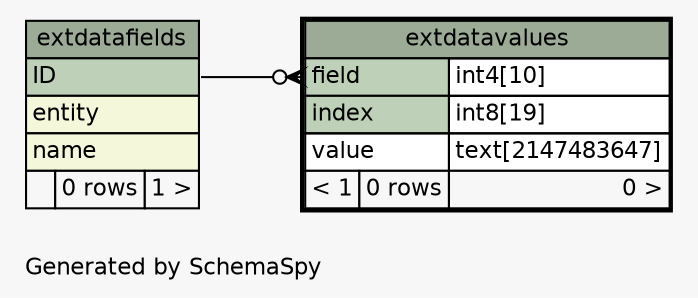 // dot 2.38.0 on Mac OS X 10.11.3
// SchemaSpy rev 590
digraph "oneDegreeRelationshipsDiagram" {
  graph [
    rankdir="RL"
    bgcolor="#f7f7f7"
    label="\nGenerated by SchemaSpy"
    labeljust="l"
    nodesep="0.18"
    ranksep="0.46"
    fontname="Helvetica"
    fontsize="11"
  ];
  node [
    fontname="Helvetica"
    fontsize="11"
    shape="plaintext"
  ];
  edge [
    arrowsize="0.8"
  ];
  "extdatavalues":"field":w -> "extdatafields":"ID":e [arrowhead=none dir=back arrowtail=crowodot];
  "extdatafields" [
    label=<
    <TABLE BORDER="0" CELLBORDER="1" CELLSPACING="0" BGCOLOR="#ffffff">
      <TR><TD COLSPAN="3" BGCOLOR="#9bab96" ALIGN="CENTER">extdatafields</TD></TR>
      <TR><TD PORT="ID" COLSPAN="3" BGCOLOR="#bed1b8" ALIGN="LEFT">ID</TD></TR>
      <TR><TD PORT="entity" COLSPAN="3" BGCOLOR="#f4f7da" ALIGN="LEFT">entity</TD></TR>
      <TR><TD PORT="name" COLSPAN="3" BGCOLOR="#f4f7da" ALIGN="LEFT">name</TD></TR>
      <TR><TD ALIGN="LEFT" BGCOLOR="#f7f7f7">  </TD><TD ALIGN="RIGHT" BGCOLOR="#f7f7f7">0 rows</TD><TD ALIGN="RIGHT" BGCOLOR="#f7f7f7">1 &gt;</TD></TR>
    </TABLE>>
    URL="extdatafields.html"
    tooltip="extdatafields"
  ];
  "extdatavalues" [
    label=<
    <TABLE BORDER="2" CELLBORDER="1" CELLSPACING="0" BGCOLOR="#ffffff">
      <TR><TD COLSPAN="3" BGCOLOR="#9bab96" ALIGN="CENTER">extdatavalues</TD></TR>
      <TR><TD PORT="field" COLSPAN="2" BGCOLOR="#bed1b8" ALIGN="LEFT">field</TD><TD PORT="field.type" ALIGN="LEFT">int4[10]</TD></TR>
      <TR><TD PORT="index" COLSPAN="2" BGCOLOR="#bed1b8" ALIGN="LEFT">index</TD><TD PORT="index.type" ALIGN="LEFT">int8[19]</TD></TR>
      <TR><TD PORT="value" COLSPAN="2" ALIGN="LEFT">value</TD><TD PORT="value.type" ALIGN="LEFT">text[2147483647]</TD></TR>
      <TR><TD ALIGN="LEFT" BGCOLOR="#f7f7f7">&lt; 1</TD><TD ALIGN="RIGHT" BGCOLOR="#f7f7f7">0 rows</TD><TD ALIGN="RIGHT" BGCOLOR="#f7f7f7">0 &gt;</TD></TR>
    </TABLE>>
    URL="extdatavalues.html"
    tooltip="extdatavalues"
  ];
}
